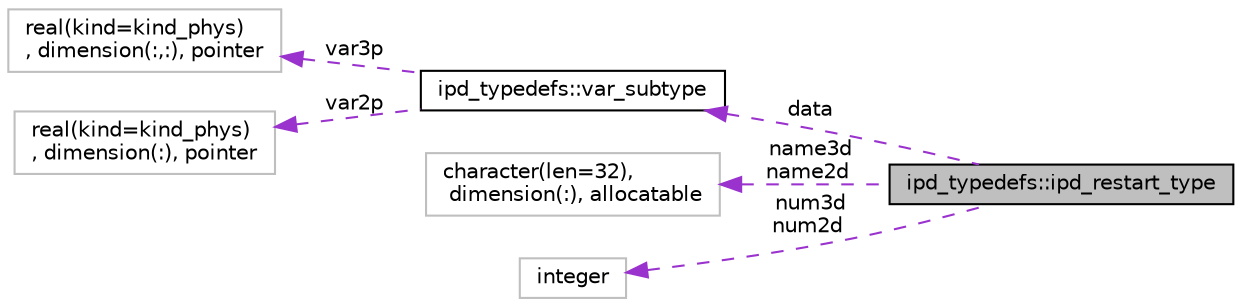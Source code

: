 digraph "ipd_typedefs::ipd_restart_type"
{
  edge [fontname="Helvetica",fontsize="10",labelfontname="Helvetica",labelfontsize="10"];
  node [fontname="Helvetica",fontsize="10",shape=record];
  rankdir="LR";
  Node1 [label="ipd_typedefs::ipd_restart_type",height=0.2,width=0.4,color="black", fillcolor="grey75", style="filled", fontcolor="black"];
  Node2 -> Node1 [dir="back",color="darkorchid3",fontsize="10",style="dashed",label=" data" ,fontname="Helvetica"];
  Node2 [label="ipd_typedefs::var_subtype",height=0.2,width=0.4,color="black", fillcolor="white", style="filled",URL="$structipd__typedefs_1_1var__subtype.html"];
  Node3 -> Node2 [dir="back",color="darkorchid3",fontsize="10",style="dashed",label=" var3p" ,fontname="Helvetica"];
  Node3 [label="real(kind=kind_phys)\l, dimension(:,:), pointer",height=0.2,width=0.4,color="grey75", fillcolor="white", style="filled"];
  Node4 -> Node2 [dir="back",color="darkorchid3",fontsize="10",style="dashed",label=" var2p" ,fontname="Helvetica"];
  Node4 [label="real(kind=kind_phys)\l, dimension(:), pointer",height=0.2,width=0.4,color="grey75", fillcolor="white", style="filled"];
  Node5 -> Node1 [dir="back",color="darkorchid3",fontsize="10",style="dashed",label=" name3d\nname2d" ,fontname="Helvetica"];
  Node5 [label="character(len=32),\l dimension(:), allocatable",height=0.2,width=0.4,color="grey75", fillcolor="white", style="filled"];
  Node6 -> Node1 [dir="back",color="darkorchid3",fontsize="10",style="dashed",label=" num3d\nnum2d" ,fontname="Helvetica"];
  Node6 [label="integer",height=0.2,width=0.4,color="grey75", fillcolor="white", style="filled"];
}
